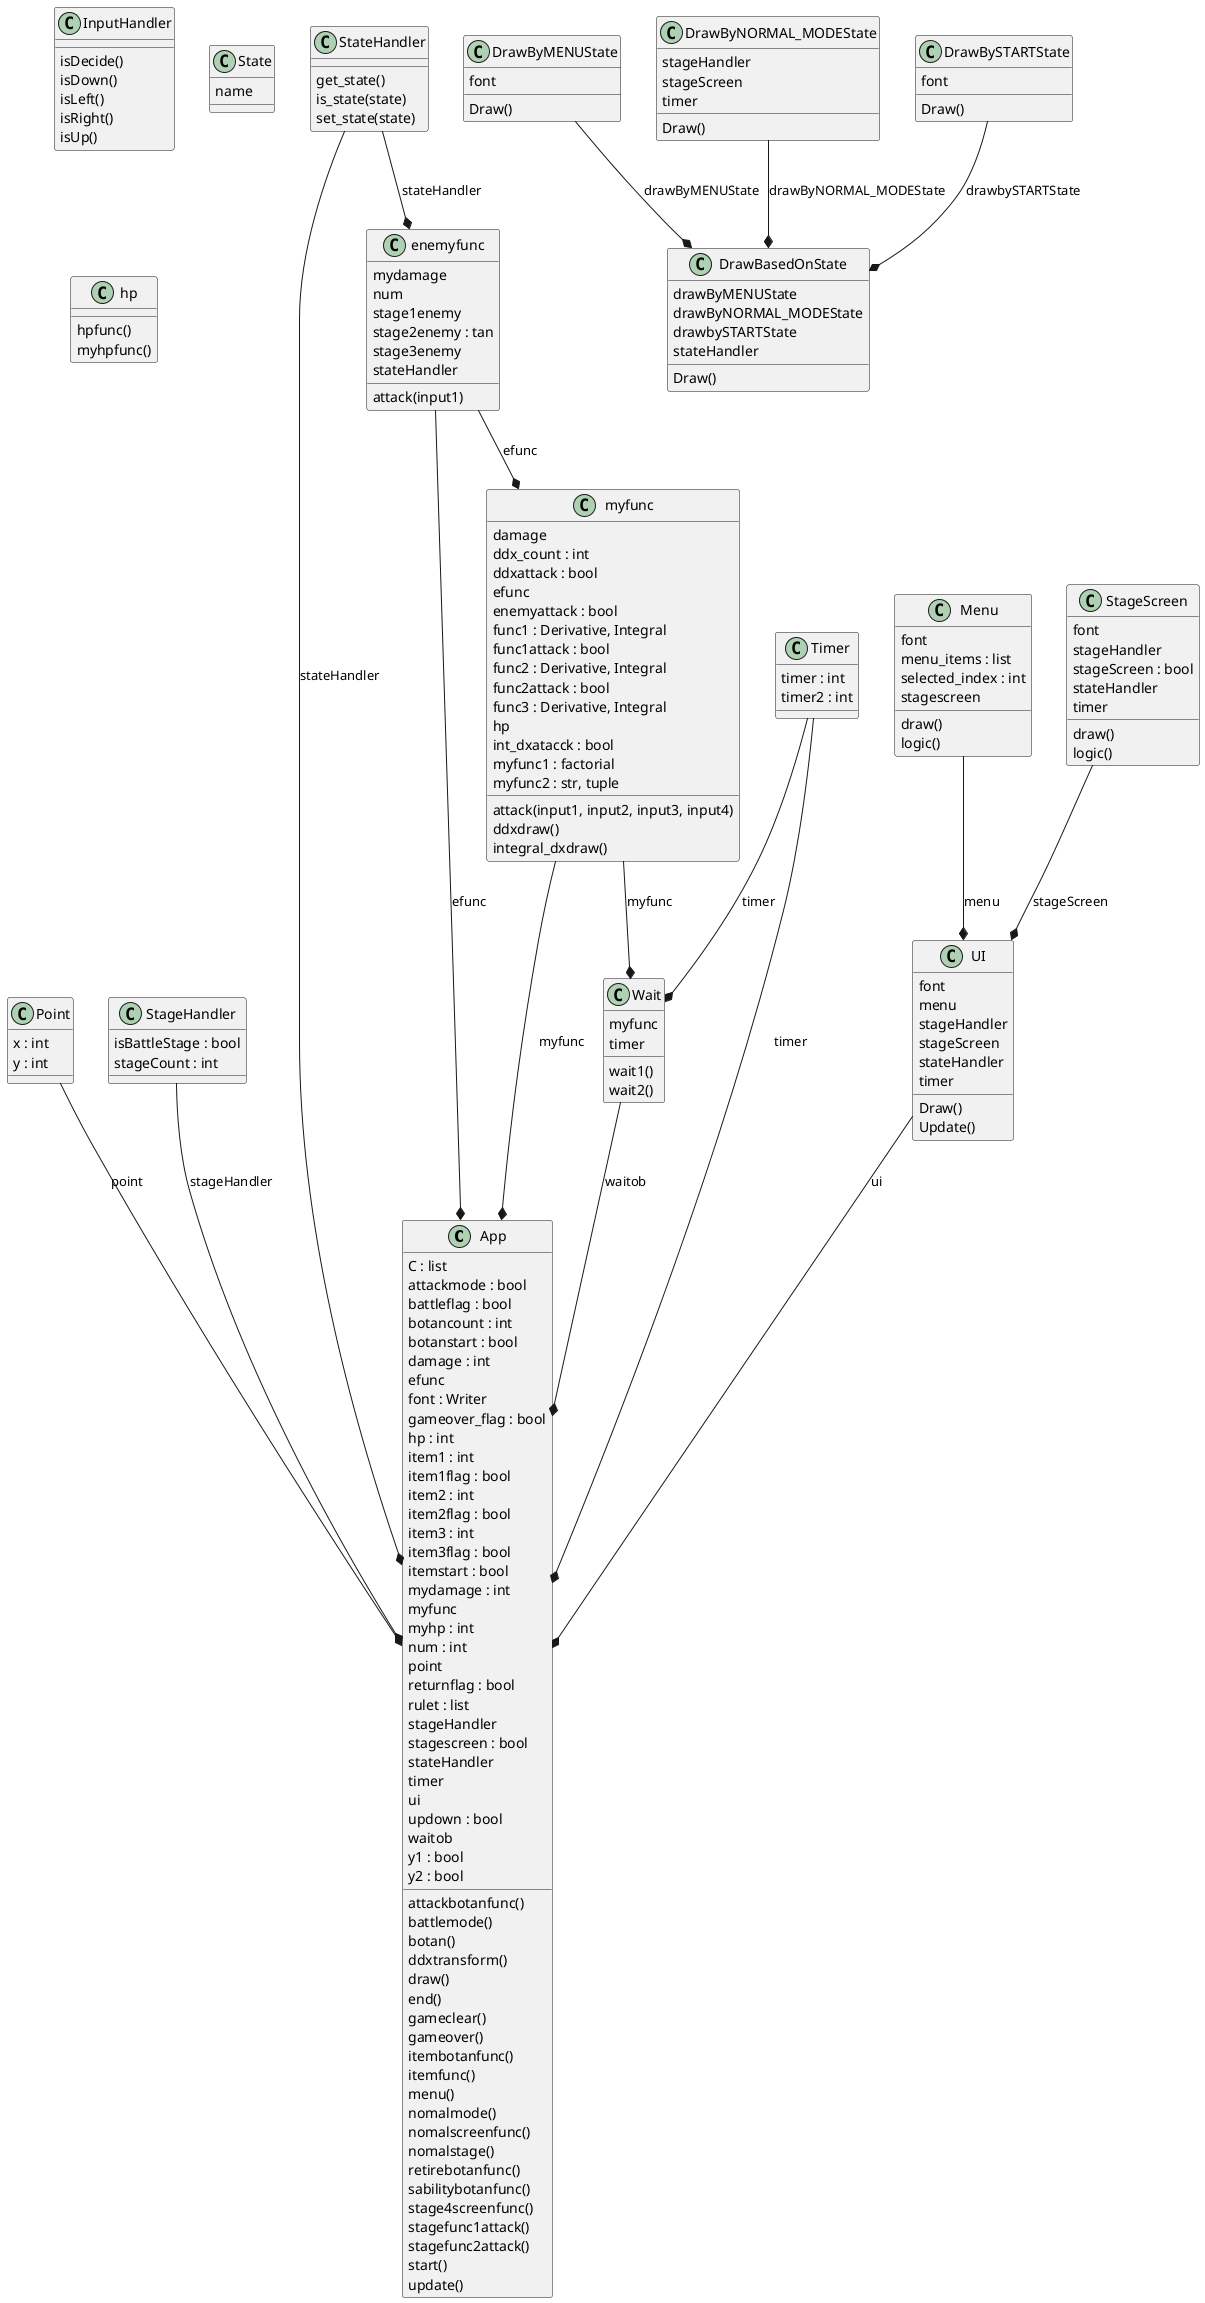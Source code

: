 @startuml classes
set namespaceSeparator none
class "App" as main2.App {
  C : list
  attackmode : bool
  battleflag : bool
  botancount : int
  botanstart : bool
  damage : int
  efunc
  font : Writer
  gameover_flag : bool
  hp : int
  item1 : int
  item1flag : bool
  item2 : int
  item2flag : bool
  item3 : int
  item3flag : bool
  itemstart : bool
  mydamage : int
  myfunc
  myhp : int
  num : int
  point
  returnflag : bool
  rulet : list
  stageHandler
  stagescreen : bool
  stateHandler
  timer
  ui
  updown : bool
  waitob
  y1 : bool
  y2 : bool
  attackbotanfunc()
  battlemode()
  botan()
  ddxtransform()
  draw()
  end()
  gameclear()
  gameover()
  itembotanfunc()
  itemfunc()
  menu()
  nomalmode()
  nomalscreenfunc()
  nomalstage()
  retirebotanfunc()
  sabilitybotanfunc()
  stage4screenfunc()
  stagefunc1attack()
  stagefunc2attack()
  start()
  update()
}
class "DrawBasedOnState" as main2.DrawBasedOnState {
  drawByMENUState
  drawByNORMAL_MODEState
  drawbySTARTState
  stateHandler
  Draw()
}
class "DrawByMENUState" as main2.DrawByMENUState {
  font
  Draw()
}
class "DrawByNORMAL_MODEState" as main2.DrawByNORMAL_MODEState {
  stageHandler
  stageScreen
  timer
  Draw()
}
class "DrawBySTARTState" as main2.DrawBySTARTState {
  font
  Draw()
}
class "InputHandler" as main2.InputHandler {
  isDecide()
  isDown()
  isLeft()
  isRight()
  isUp()
}
class "Menu" as main2.UI.Menu {
  font
  menu_items : list
  selected_index : int
  stagescreen
  draw()
  logic()
}
class "Point" as main2.Point {
  x : int
  y : int
}
class "StageHandler" as main2.StageHandler {
  isBattleStage : bool
  stageCount : int
}
class "StageScreen" as main2.UI.StageScreen {
  font
  stageHandler
  stageScreen : bool
  stateHandler
  timer
  draw()
  logic()
}
class "State" as main2.State {
  name
}
class "StateHandler" as main2.StateHandler {
  get_state()
  is_state(state)
  set_state(state)
}
class "Timer" as main2.Timer {
  timer : int
  timer2 : int
}
class "UI" as main2.UI {
  font
  menu
  stageHandler
  stageScreen
  stateHandler
  timer
  Draw()
  Update()
}
class "Wait" as main2.Wait {
  myfunc
  timer
  wait1()
  wait2()
}
class "enemyfunc" as main2.enemyfunc {
  mydamage
  num
  stage1enemy
  stage2enemy : tan
  stage3enemy
  stateHandler
  attack(input1)
}
class "hp" as main2.hp {
  hpfunc()
  myhpfunc()
}
class "myfunc" as main2.myfunc {
  damage
  ddx_count : int
  ddxattack : bool
  efunc
  enemyattack : bool
  func1 : Derivative, Integral
  func1attack : bool
  func2 : Derivative, Integral
  func2attack : bool
  func3 : Derivative, Integral
  hp
  int_dxatacck : bool
  myfunc1 : factorial
  myfunc2 : str, tuple
  attack(input1, input2, input3, input4)
  ddxdraw()
  integral_dxdraw()
}
main2.DrawByMENUState --* main2.DrawBasedOnState : drawByMENUState
main2.DrawByNORMAL_MODEState --* main2.DrawBasedOnState : drawByNORMAL_MODEState
main2.DrawBySTARTState --* main2.DrawBasedOnState : drawbySTARTState
main2.Point --* main2.App : point
main2.StageHandler --* main2.App : stageHandler
main2.StateHandler --* main2.App : stateHandler
main2.StateHandler --* main2.enemyfunc : stateHandler
main2.Timer --* main2.App : timer
main2.Timer --* main2.Wait : timer
main2.UI --* main2.App : ui
main2.UI.Menu --* main2.UI : menu
main2.UI.StageScreen --* main2.UI : stageScreen
main2.Wait --* main2.App : waitob
main2.enemyfunc --* main2.App : efunc
main2.enemyfunc --* main2.myfunc : efunc
main2.myfunc --* main2.App : myfunc
main2.myfunc --* main2.Wait : myfunc
@enduml
